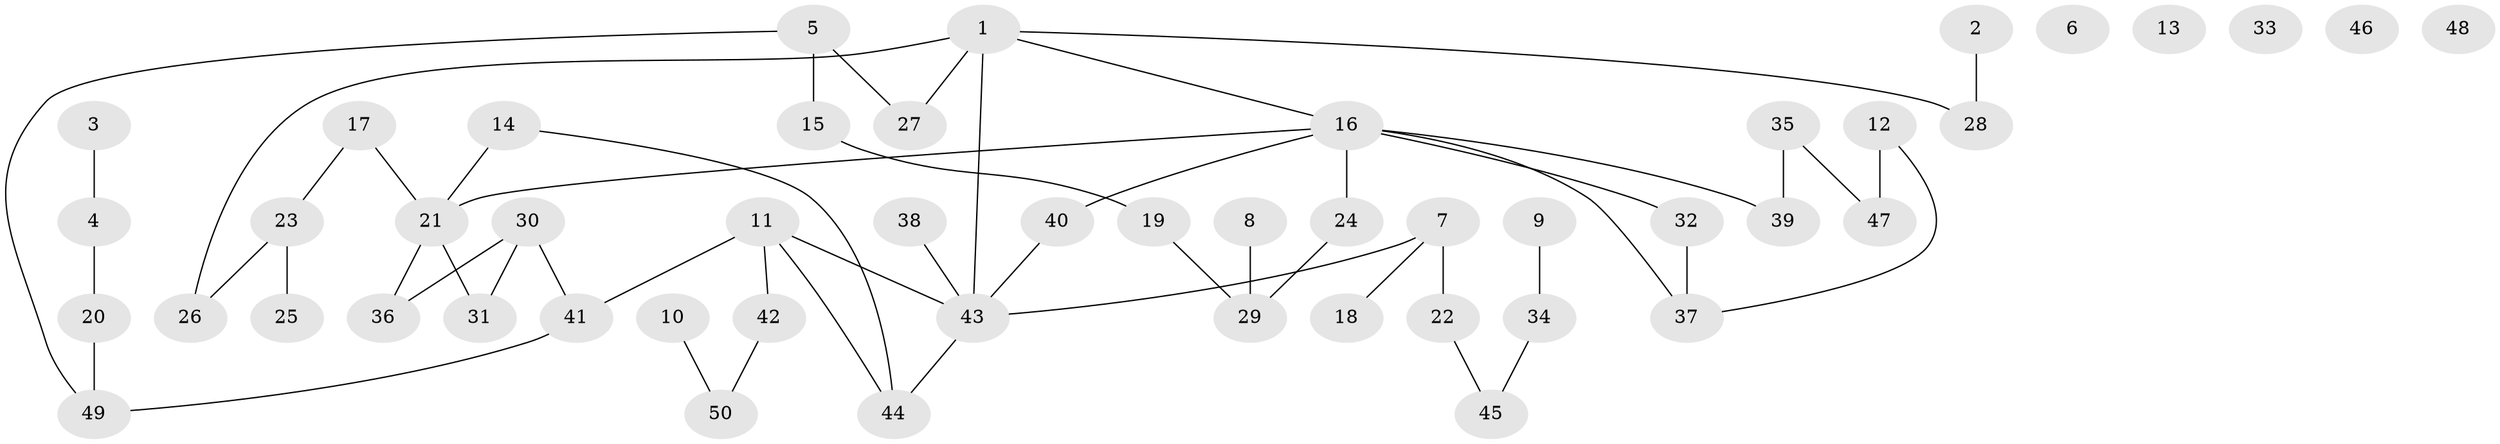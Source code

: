 // coarse degree distribution, {5: 0.03333333333333333, 1: 0.23333333333333334, 2: 0.3, 4: 0.06666666666666667, 0: 0.16666666666666666, 6: 0.06666666666666667, 3: 0.13333333333333333}
// Generated by graph-tools (version 1.1) at 2025/16/03/04/25 18:16:46]
// undirected, 50 vertices, 54 edges
graph export_dot {
graph [start="1"]
  node [color=gray90,style=filled];
  1;
  2;
  3;
  4;
  5;
  6;
  7;
  8;
  9;
  10;
  11;
  12;
  13;
  14;
  15;
  16;
  17;
  18;
  19;
  20;
  21;
  22;
  23;
  24;
  25;
  26;
  27;
  28;
  29;
  30;
  31;
  32;
  33;
  34;
  35;
  36;
  37;
  38;
  39;
  40;
  41;
  42;
  43;
  44;
  45;
  46;
  47;
  48;
  49;
  50;
  1 -- 16;
  1 -- 26;
  1 -- 27;
  1 -- 28;
  1 -- 43;
  2 -- 28;
  3 -- 4;
  4 -- 20;
  5 -- 15;
  5 -- 27;
  5 -- 49;
  7 -- 18;
  7 -- 22;
  7 -- 43;
  8 -- 29;
  9 -- 34;
  10 -- 50;
  11 -- 41;
  11 -- 42;
  11 -- 43;
  11 -- 44;
  12 -- 37;
  12 -- 47;
  14 -- 21;
  14 -- 44;
  15 -- 19;
  16 -- 21;
  16 -- 24;
  16 -- 32;
  16 -- 37;
  16 -- 39;
  16 -- 40;
  17 -- 21;
  17 -- 23;
  19 -- 29;
  20 -- 49;
  21 -- 31;
  21 -- 36;
  22 -- 45;
  23 -- 25;
  23 -- 26;
  24 -- 29;
  30 -- 31;
  30 -- 36;
  30 -- 41;
  32 -- 37;
  34 -- 45;
  35 -- 39;
  35 -- 47;
  38 -- 43;
  40 -- 43;
  41 -- 49;
  42 -- 50;
  43 -- 44;
}
